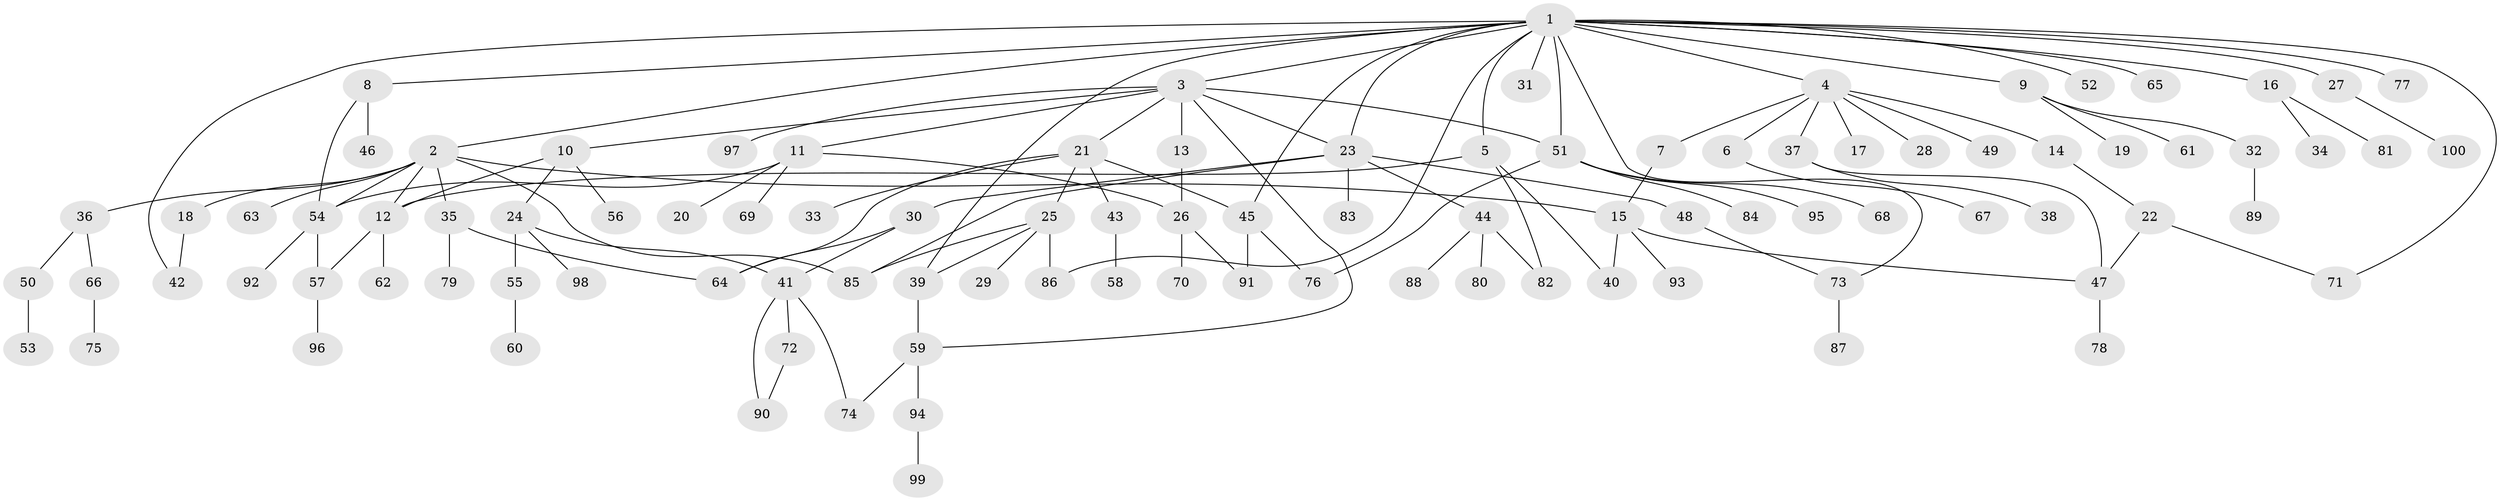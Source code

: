 // Generated by graph-tools (version 1.1) at 2025/38/02/21/25 10:38:54]
// undirected, 100 vertices, 128 edges
graph export_dot {
graph [start="1"]
  node [color=gray90,style=filled];
  1;
  2;
  3;
  4;
  5;
  6;
  7;
  8;
  9;
  10;
  11;
  12;
  13;
  14;
  15;
  16;
  17;
  18;
  19;
  20;
  21;
  22;
  23;
  24;
  25;
  26;
  27;
  28;
  29;
  30;
  31;
  32;
  33;
  34;
  35;
  36;
  37;
  38;
  39;
  40;
  41;
  42;
  43;
  44;
  45;
  46;
  47;
  48;
  49;
  50;
  51;
  52;
  53;
  54;
  55;
  56;
  57;
  58;
  59;
  60;
  61;
  62;
  63;
  64;
  65;
  66;
  67;
  68;
  69;
  70;
  71;
  72;
  73;
  74;
  75;
  76;
  77;
  78;
  79;
  80;
  81;
  82;
  83;
  84;
  85;
  86;
  87;
  88;
  89;
  90;
  91;
  92;
  93;
  94;
  95;
  96;
  97;
  98;
  99;
  100;
  1 -- 2;
  1 -- 3;
  1 -- 4;
  1 -- 5;
  1 -- 8;
  1 -- 9;
  1 -- 16;
  1 -- 23;
  1 -- 27;
  1 -- 31;
  1 -- 39;
  1 -- 42;
  1 -- 45;
  1 -- 51;
  1 -- 52;
  1 -- 65;
  1 -- 71;
  1 -- 73;
  1 -- 77;
  1 -- 86;
  2 -- 12;
  2 -- 15;
  2 -- 18;
  2 -- 35;
  2 -- 36;
  2 -- 54;
  2 -- 63;
  2 -- 85;
  3 -- 10;
  3 -- 11;
  3 -- 13;
  3 -- 21;
  3 -- 23;
  3 -- 51;
  3 -- 59;
  3 -- 97;
  4 -- 6;
  4 -- 7;
  4 -- 14;
  4 -- 17;
  4 -- 28;
  4 -- 37;
  4 -- 49;
  5 -- 12;
  5 -- 40;
  5 -- 82;
  6 -- 67;
  7 -- 15;
  8 -- 46;
  8 -- 54;
  9 -- 19;
  9 -- 32;
  9 -- 61;
  10 -- 12;
  10 -- 24;
  10 -- 56;
  11 -- 20;
  11 -- 26;
  11 -- 54;
  11 -- 69;
  12 -- 57;
  12 -- 62;
  13 -- 26;
  14 -- 22;
  15 -- 40;
  15 -- 47;
  15 -- 93;
  16 -- 34;
  16 -- 81;
  18 -- 42;
  21 -- 25;
  21 -- 33;
  21 -- 43;
  21 -- 45;
  21 -- 64;
  22 -- 47;
  22 -- 71;
  23 -- 30;
  23 -- 44;
  23 -- 48;
  23 -- 83;
  23 -- 85;
  24 -- 41;
  24 -- 55;
  24 -- 98;
  25 -- 29;
  25 -- 39;
  25 -- 85;
  25 -- 86;
  26 -- 70;
  26 -- 91;
  27 -- 100;
  30 -- 41;
  30 -- 64;
  32 -- 89;
  35 -- 64;
  35 -- 79;
  36 -- 50;
  36 -- 66;
  37 -- 38;
  37 -- 47;
  39 -- 59;
  41 -- 72;
  41 -- 74;
  41 -- 90;
  43 -- 58;
  44 -- 80;
  44 -- 82;
  44 -- 88;
  45 -- 76;
  45 -- 91;
  47 -- 78;
  48 -- 73;
  50 -- 53;
  51 -- 68;
  51 -- 76;
  51 -- 84;
  51 -- 95;
  54 -- 57;
  54 -- 92;
  55 -- 60;
  57 -- 96;
  59 -- 74;
  59 -- 94;
  66 -- 75;
  72 -- 90;
  73 -- 87;
  94 -- 99;
}
